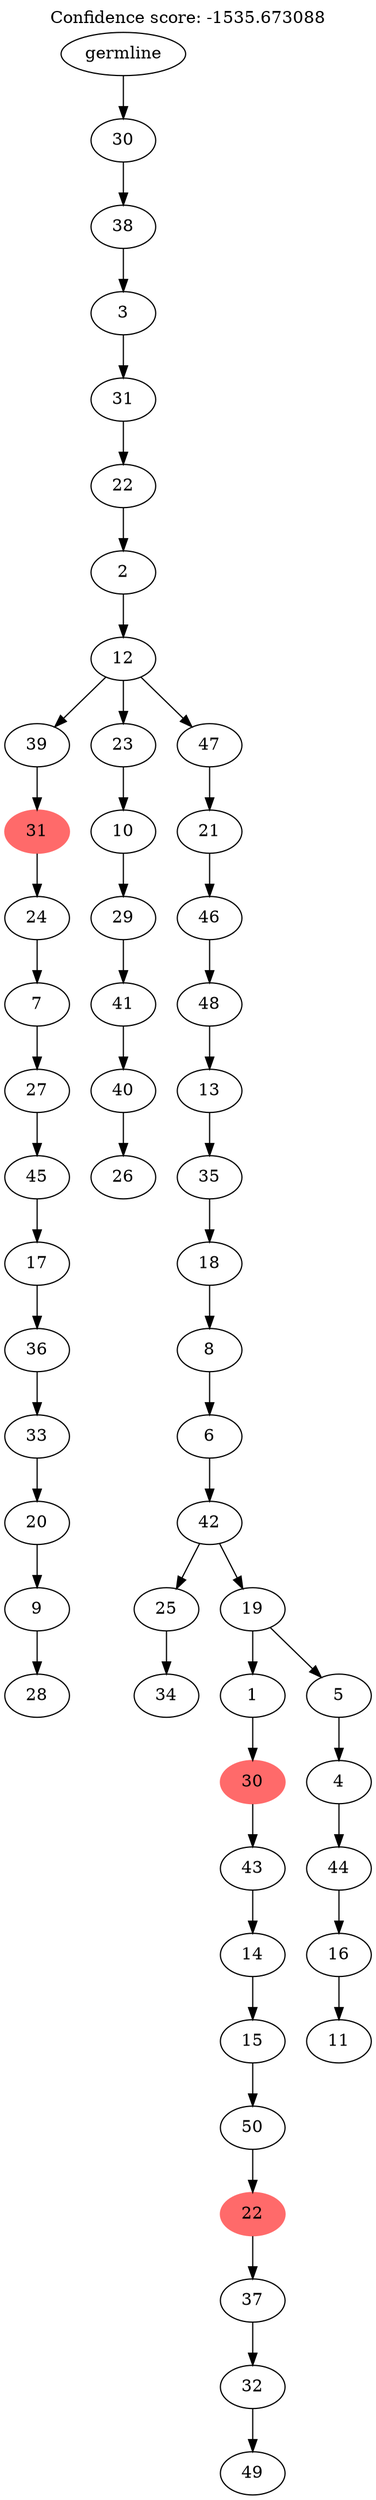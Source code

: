 digraph g {
	"52" -> "53";
	"53" [label="28"];
	"51" -> "52";
	"52" [label="9"];
	"50" -> "51";
	"51" [label="20"];
	"49" -> "50";
	"50" [label="33"];
	"48" -> "49";
	"49" [label="36"];
	"47" -> "48";
	"48" [label="17"];
	"46" -> "47";
	"47" [label="45"];
	"45" -> "46";
	"46" [label="27"];
	"44" -> "45";
	"45" [label="7"];
	"43" -> "44";
	"44" [label="24"];
	"42" -> "43";
	"43" [color=indianred1, style=filled, label="31"];
	"40" -> "41";
	"41" [label="26"];
	"39" -> "40";
	"40" [label="40"];
	"38" -> "39";
	"39" [label="41"];
	"37" -> "38";
	"38" [label="29"];
	"36" -> "37";
	"37" [label="10"];
	"34" -> "35";
	"35" [label="34"];
	"32" -> "33";
	"33" [label="49"];
	"31" -> "32";
	"32" [label="32"];
	"30" -> "31";
	"31" [label="37"];
	"29" -> "30";
	"30" [color=indianred1, style=filled, label="22"];
	"28" -> "29";
	"29" [label="50"];
	"27" -> "28";
	"28" [label="15"];
	"26" -> "27";
	"27" [label="14"];
	"25" -> "26";
	"26" [label="43"];
	"24" -> "25";
	"25" [color=indianred1, style=filled, label="30"];
	"22" -> "23";
	"23" [label="11"];
	"21" -> "22";
	"22" [label="16"];
	"20" -> "21";
	"21" [label="44"];
	"19" -> "20";
	"20" [label="4"];
	"18" -> "19";
	"19" [label="5"];
	"18" -> "24";
	"24" [label="1"];
	"17" -> "18";
	"18" [label="19"];
	"17" -> "34";
	"34" [label="25"];
	"16" -> "17";
	"17" [label="42"];
	"15" -> "16";
	"16" [label="6"];
	"14" -> "15";
	"15" [label="8"];
	"13" -> "14";
	"14" [label="18"];
	"12" -> "13";
	"13" [label="35"];
	"11" -> "12";
	"12" [label="13"];
	"10" -> "11";
	"11" [label="48"];
	"9" -> "10";
	"10" [label="46"];
	"8" -> "9";
	"9" [label="21"];
	"7" -> "8";
	"8" [label="47"];
	"7" -> "36";
	"36" [label="23"];
	"7" -> "42";
	"42" [label="39"];
	"6" -> "7";
	"7" [label="12"];
	"5" -> "6";
	"6" [label="2"];
	"4" -> "5";
	"5" [label="22"];
	"3" -> "4";
	"4" [label="31"];
	"2" -> "3";
	"3" [label="3"];
	"1" -> "2";
	"2" [label="38"];
	"0" -> "1";
	"1" [label="30"];
	"0" [label="germline"];
	labelloc="t";
	label="Confidence score: -1535.673088";
}
